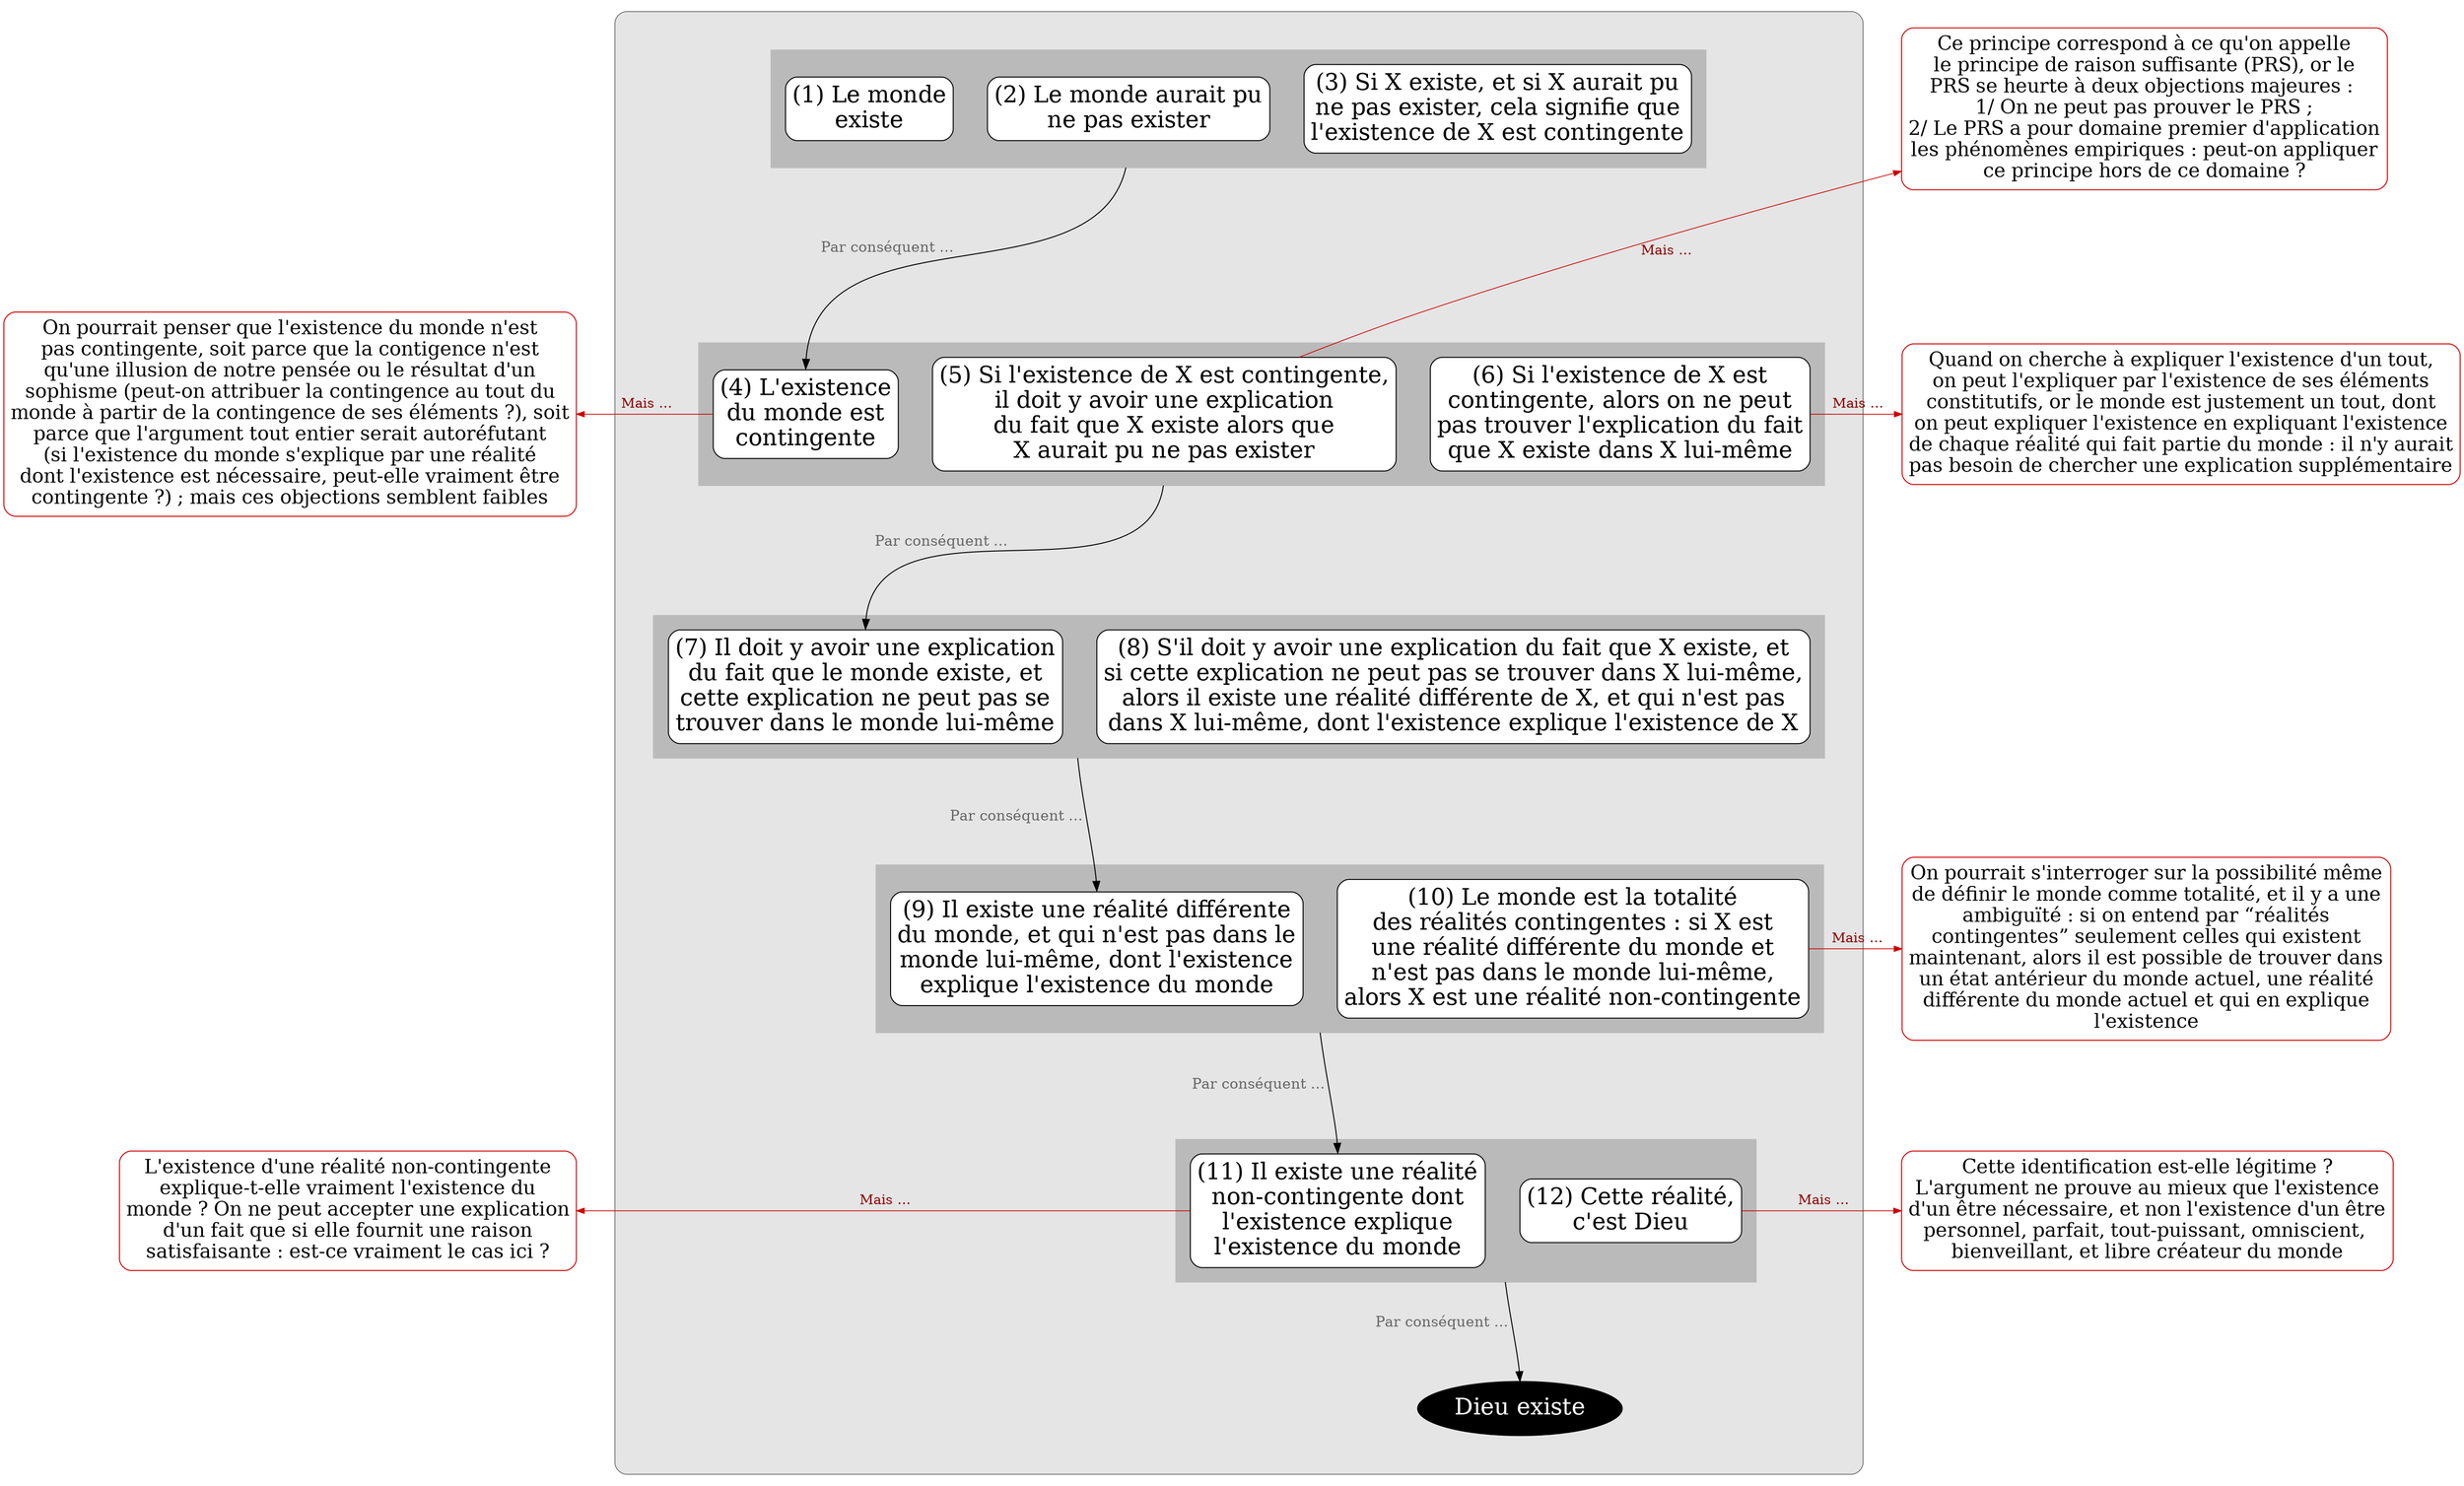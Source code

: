 digraph G {
splines=true
newrank=true
compound=true


node[color=red3, style="rounded, filled", shape="box", fillcolor=white, penwidth=1, fontcolor=black, fontsize=20, margin=0.1]
o1[label="On pourrait penser que l'existence du monde n'est
pas contingente, soit parce que la contigence n'est
qu'une illusion de notre pensée ou le résultat d'un
sophisme (peut-on attribuer la contingence au tout du
monde à partir de la contingence de ses éléments ?), soit
parce que l'argument tout entier serait autoréfutant
(si l'existence du monde s'explique par une réalité
dont l'existence est nécessaire, peut-elle vraiment être
contingente ?) ; mais ces objections semblent faibles"]

o11[label="L'existence d'une réalité non-contingente
explique-t-elle vraiment l'existence du
monde ? On ne peut accepter une explication
d'un fait que si elle fournit une raison
satisfaisante : est-ce vraiment le cas ici ?"]

node[shape=box, fillcolor=white, style="filled,rounded", color=black, fontsize=24, penwidth=1,fontcolor=black, margin=0.1]
edge[minlen=2,color=red3, penwidth=0.8, arrowsize=0.8, label=" Mais …", fontcolor=red4,fontsize=14]
{rank=same;o1->p4[dir=back]}
{rank=same;o11->p11[dir=back]}


subgraph cluster_0 {
bgcolor=grey90
style=rounded
color=grey50
margin=40



node[shape=box, fillcolor=white, style="filled,rounded", color=black]
edge[label="",xlabel="Par conséquent … ",fontcolor=grey40;fontsize=15,minlen=3,color=black,penwidth=1, arrowsize=1]



subgraph cluster_1 {
style="box"
margin=15
bgcolor=grey73
color=grey73

p1[label="(1) Le monde
existe"]
p2[label="(2) Le monde aurait pu
ne pas exister"]
p3[label="(3) Si X existe, et si X aurait pu
ne pas exister, cela signifie que
l'existence de X est contingente"]
}


{rank=same;p1->p2->p3[style=invis,xlabel="",minlen=1]}

//p2:s->p3:n[ltail=cluster_1]
//p2:w->p3:n[ltail=cluster_1]
//p3[label="(3) Lemme 1"]

p2:s->p4:n[ltail=cluster_1]

subgraph cluster_2 {
style="box"
margin=15
bgcolor=grey73
color=grey73

p4[label="(4) L'existence
du monde est
contingente"]

p5[label="(5) Si l'existence de X est contingente,
il doit y avoir une explication
du fait que X existe alors que
X aurait pu ne pas exister"]

p6[label="(6) Si l'existence de X est
contingente, alors on ne peut
pas trouver l'explication du fait
que X existe dans X lui-même"]
}
{rank=same;p4->p5->p6[style=invis,xlabel="",minlen=1]}

p5:s->p7:n[ltail=cluster_2]


subgraph cluster_3 {
style="box"
margin=15
bgcolor=grey73
color=grey73
p7[label="(7) Il doit y avoir une explication
du fait que le monde existe, et
cette explication ne peut pas se
trouver dans le monde lui-même"]

p8[label="(8) S'il doit y avoir une explication du fait que X existe, et
si cette explication ne peut pas se trouver dans X lui-même,
alors il existe une réalité différente de X, et qui n'est pas
dans X lui-même, dont l'existence explique l'existence de X"]
}
{rank=same;p7->p8[style=invis,xlabel="",minlen=1]}

p8:w->p9:n[ltail=cluster_3]


subgraph cluster_4 {
style="box"
margin=15
bgcolor=grey73
color=grey73
p9[label="(9) Il existe une réalité différente
du monde, et qui n'est pas dans le
monde lui-même, dont l'existence
explique l'existence du monde"]
p10[label="(10) Le monde est la totalité
des réalités contingentes : si X est
une réalité différente du monde et
n'est pas dans le monde lui-même,
alors X est une réalité non-contingente"]
}
{rank=same;p9->p10[style=invis,xlabel="",minlen=1]}

p10:w->p11:n[ltail=cluster_4]

subgraph cluster_5 {
style="box"
margin=15
bgcolor=grey73
color=grey73
p11[label="(11) Il existe une réalité
non-contingente dont
l'existence explique
l'existence du monde"]
p12[label="(12) Cette réalité,
c'est Dieu"]
}
{rank=same;p11->p12[style=invis,xlabel="",minlen=1]}

p12:w->C:n[ltail=cluster_5]

C[label="Dieu existe",fillcolor=black, fontcolor=white, color=black, shape=ellipse]


}

node[color=red3, style="rounded, filled", shape="box", fillcolor=white, penwidth=1, fontcolor=black, fontsize=20, margin=0.1]
o5[label="Ce principe correspond à ce qu'on appelle
le principe de raison suffisante (PRS), or le
PRS se heurte à deux objections majeures : 
1/ On ne peut pas prouver le PRS ;
2/ Le PRS a pour domaine premier d'application
les phénomènes empiriques : peut-on appliquer
ce principe hors de ce domaine ?"]
o5->p5[dir=back]
{rank=same;p3->o5[style=invis]}
o6[label="Quand on cherche à expliquer l'existence d'un tout,
on peut l'expliquer par l'existence de ses éléments
constitutifs, or le monde est justement un tout, dont
on peut expliquer l'existence en expliquant l'existence
de chaque réalité qui fait partie du monde : il n'y aurait
pas besoin de chercher une explication supplémentaire"]
{rank=same;p6->o6}

o10[label="On pourrait s'interroger sur la possibilité même
de définir le monde comme totalité, et il y a une
ambiguïté : si on entend par “réalités
contingentes” seulement celles qui existent
maintenant, alors il est possible de trouver dans
un état antérieur du monde actuel, une réalité
différente du monde actuel et qui en explique
l'existence"]
{rank=same;p10->o10}

o12[label="Cette identification est-elle légitime ?
L'argument ne prouve au mieux que l'existence
d'un être nécessaire, et non l'existence d'un être
personnel, parfait, tout-puissant, omniscient, 
bienveillant, et libre créateur du monde"]
{rank=same;p12->o12}


}
